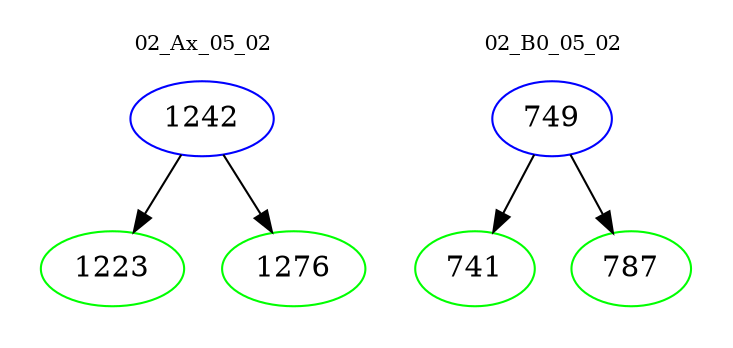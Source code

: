 digraph{
subgraph cluster_0 {
color = white
label = "02_Ax_05_02";
fontsize=10;
T0_1242 [label="1242", color="blue"]
T0_1242 -> T0_1223 [color="black"]
T0_1223 [label="1223", color="green"]
T0_1242 -> T0_1276 [color="black"]
T0_1276 [label="1276", color="green"]
}
subgraph cluster_1 {
color = white
label = "02_B0_05_02";
fontsize=10;
T1_749 [label="749", color="blue"]
T1_749 -> T1_741 [color="black"]
T1_741 [label="741", color="green"]
T1_749 -> T1_787 [color="black"]
T1_787 [label="787", color="green"]
}
}
